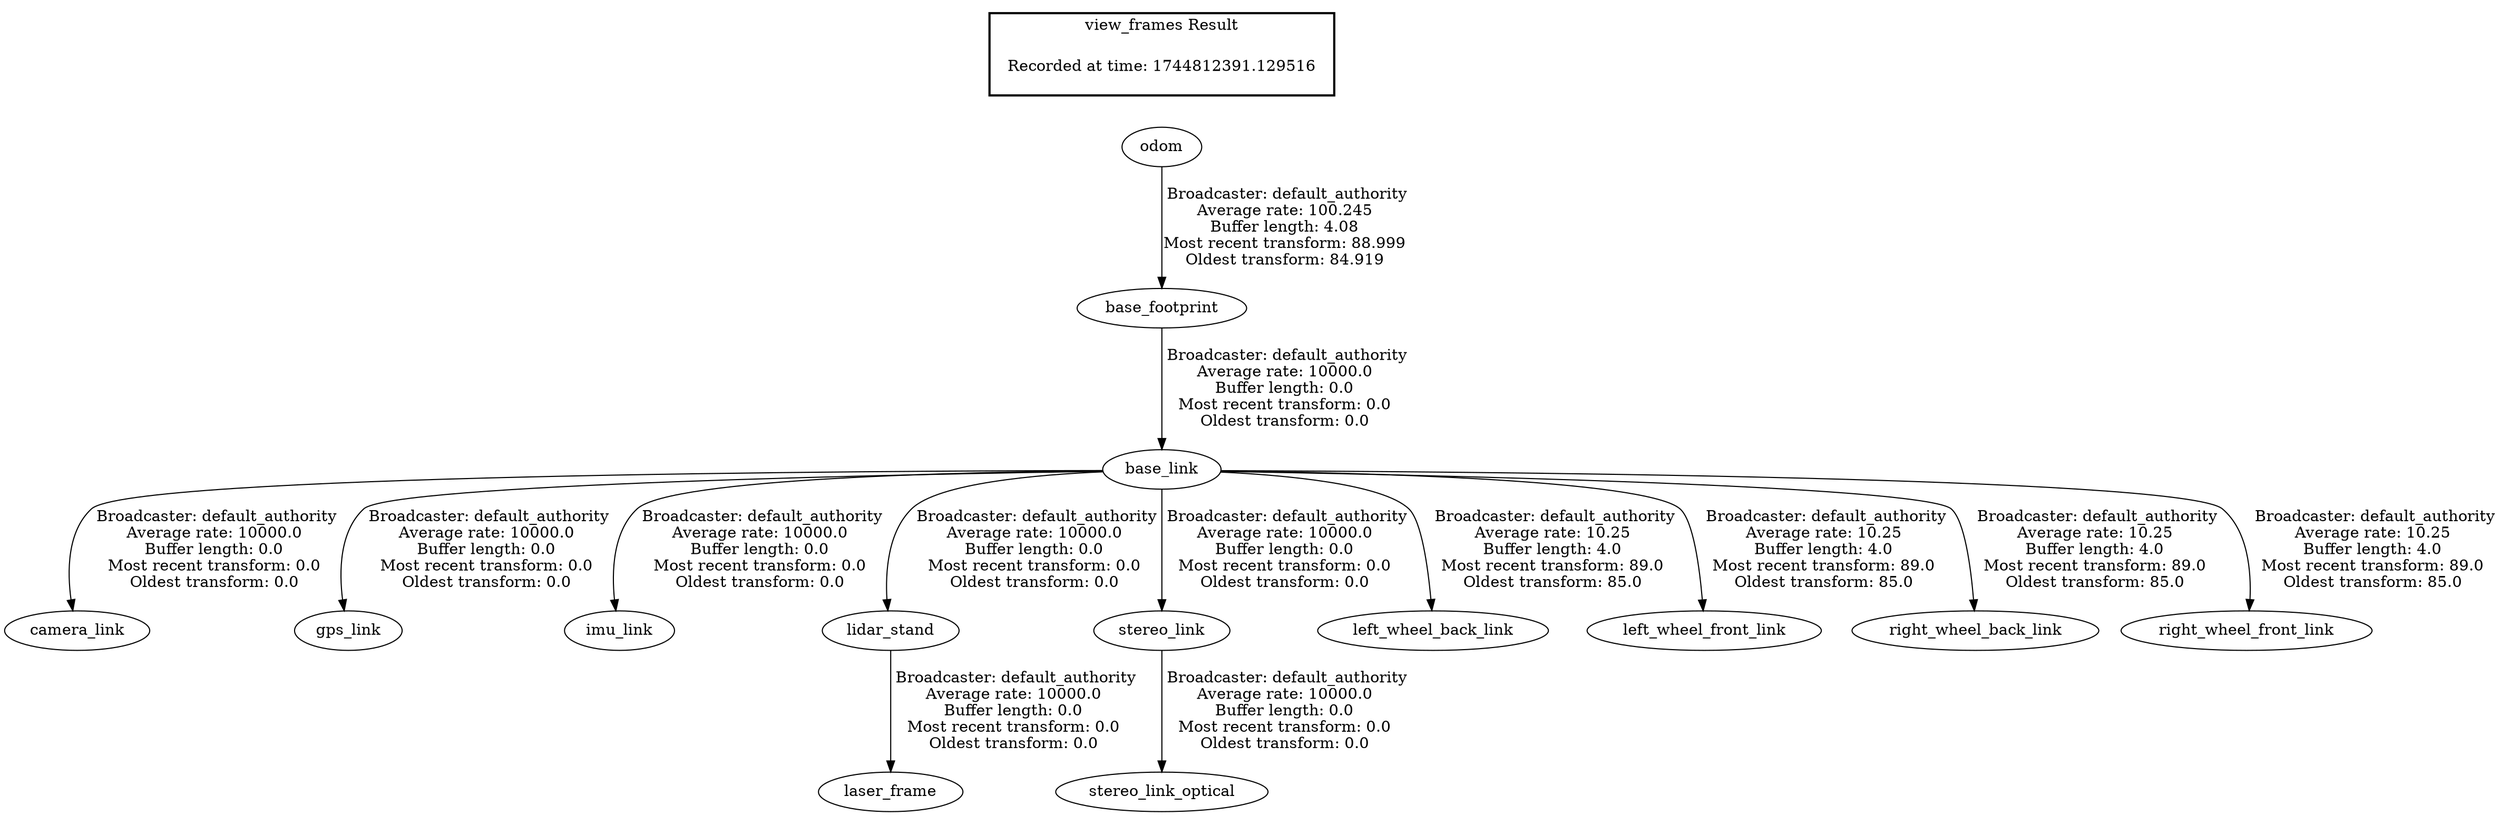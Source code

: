 digraph G {
"base_footprint" -> "base_link"[label=" Broadcaster: default_authority\nAverage rate: 10000.0\nBuffer length: 0.0\nMost recent transform: 0.0\nOldest transform: 0.0\n"];
"odom" -> "base_footprint"[label=" Broadcaster: default_authority\nAverage rate: 100.245\nBuffer length: 4.08\nMost recent transform: 88.999\nOldest transform: 84.919\n"];
"base_link" -> "camera_link"[label=" Broadcaster: default_authority\nAverage rate: 10000.0\nBuffer length: 0.0\nMost recent transform: 0.0\nOldest transform: 0.0\n"];
"base_link" -> "gps_link"[label=" Broadcaster: default_authority\nAverage rate: 10000.0\nBuffer length: 0.0\nMost recent transform: 0.0\nOldest transform: 0.0\n"];
"base_link" -> "imu_link"[label=" Broadcaster: default_authority\nAverage rate: 10000.0\nBuffer length: 0.0\nMost recent transform: 0.0\nOldest transform: 0.0\n"];
"lidar_stand" -> "laser_frame"[label=" Broadcaster: default_authority\nAverage rate: 10000.0\nBuffer length: 0.0\nMost recent transform: 0.0\nOldest transform: 0.0\n"];
"base_link" -> "lidar_stand"[label=" Broadcaster: default_authority\nAverage rate: 10000.0\nBuffer length: 0.0\nMost recent transform: 0.0\nOldest transform: 0.0\n"];
"base_link" -> "stereo_link"[label=" Broadcaster: default_authority\nAverage rate: 10000.0\nBuffer length: 0.0\nMost recent transform: 0.0\nOldest transform: 0.0\n"];
"stereo_link" -> "stereo_link_optical"[label=" Broadcaster: default_authority\nAverage rate: 10000.0\nBuffer length: 0.0\nMost recent transform: 0.0\nOldest transform: 0.0\n"];
"base_link" -> "left_wheel_back_link"[label=" Broadcaster: default_authority\nAverage rate: 10.25\nBuffer length: 4.0\nMost recent transform: 89.0\nOldest transform: 85.0\n"];
"base_link" -> "left_wheel_front_link"[label=" Broadcaster: default_authority\nAverage rate: 10.25\nBuffer length: 4.0\nMost recent transform: 89.0\nOldest transform: 85.0\n"];
"base_link" -> "right_wheel_back_link"[label=" Broadcaster: default_authority\nAverage rate: 10.25\nBuffer length: 4.0\nMost recent transform: 89.0\nOldest transform: 85.0\n"];
"base_link" -> "right_wheel_front_link"[label=" Broadcaster: default_authority\nAverage rate: 10.25\nBuffer length: 4.0\nMost recent transform: 89.0\nOldest transform: 85.0\n"];
edge [style=invis];
 subgraph cluster_legend { style=bold; color=black; label ="view_frames Result";
"Recorded at time: 1744812391.129516"[ shape=plaintext ] ;
}->"odom";
}